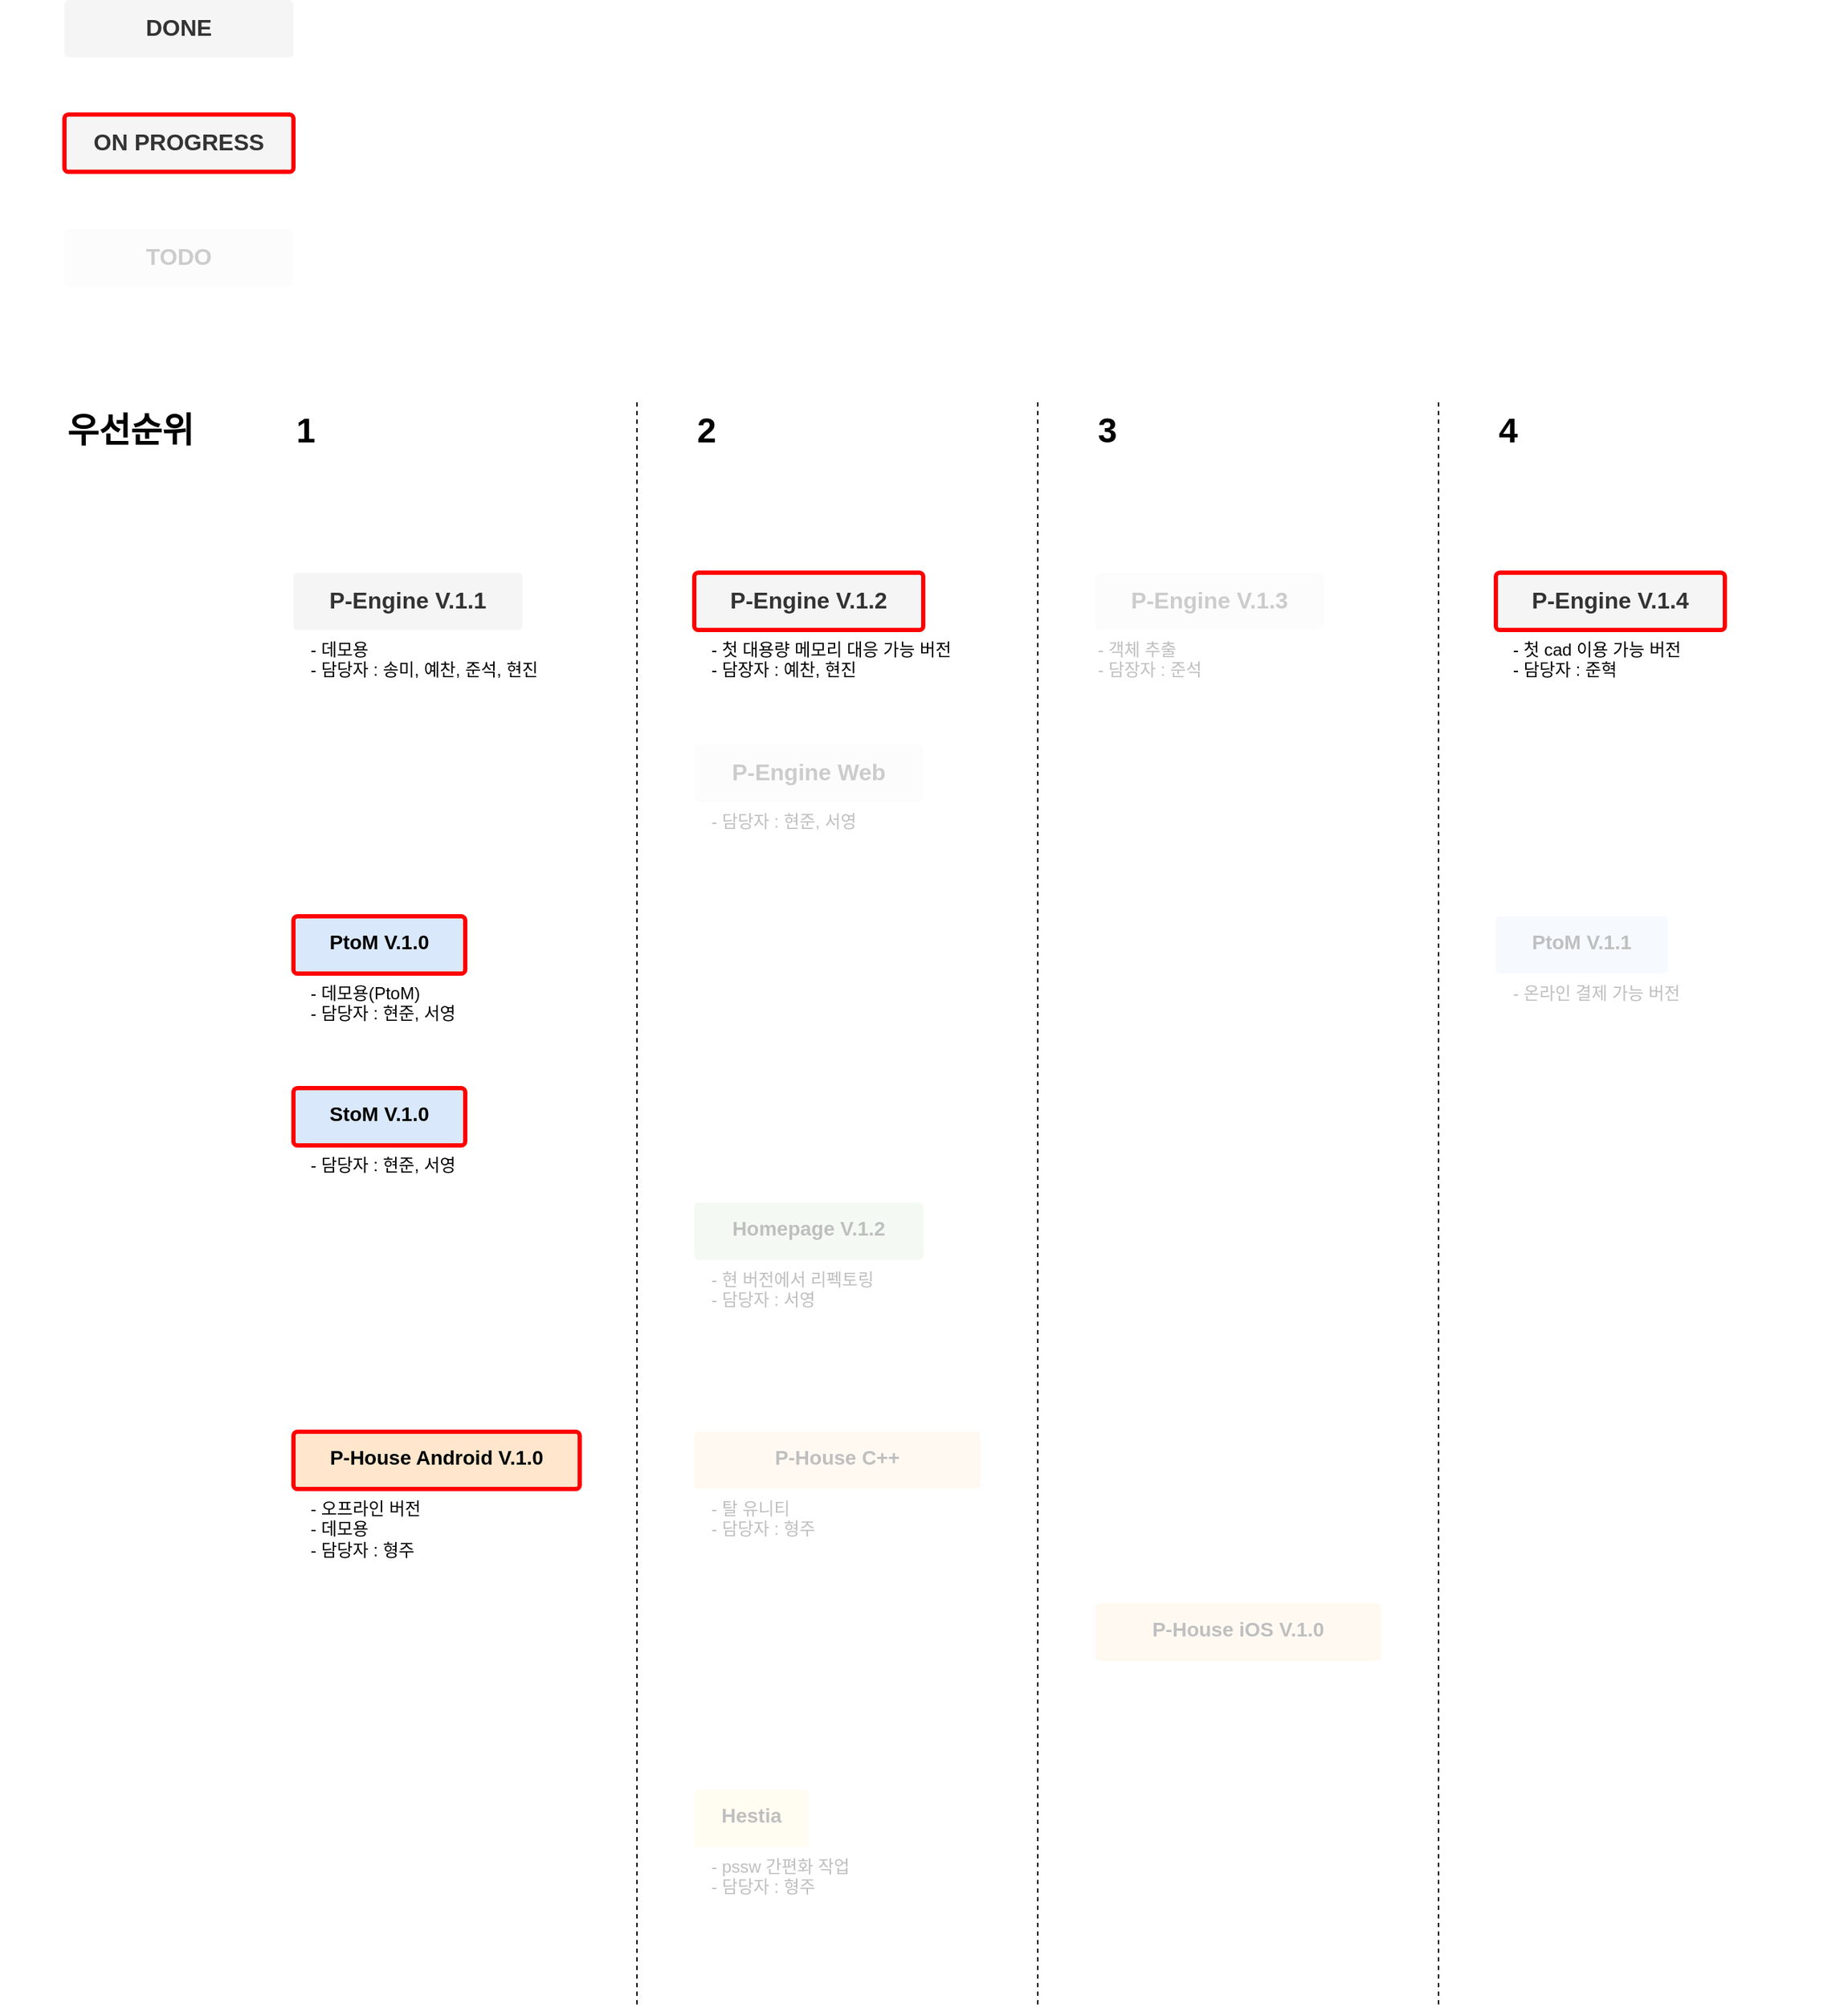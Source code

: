 <mxfile version="24.8.4">
  <diagram id="6a731a19-8d31-9384-78a2-239565b7b9f0" name="Page-1">
    <mxGraphModel dx="1221" dy="725" grid="1" gridSize="10" guides="1" tooltips="1" connect="1" arrows="1" fold="1" page="1" pageScale="1" pageWidth="1169" pageHeight="827" background="none" math="0" shadow="0">
      <root>
        <mxCell id="0" />
        <mxCell id="1" parent="0" />
        <mxCell id="Y3oSdbgFbH8ANZuMdnU9-1774" value="- 객체 추출&lt;br&gt;- 담장자 : 준석" style="text;html=1;align=left;verticalAlign=top;whiteSpace=wrap;rounded=0;" parent="1" vertex="1">
          <mxGeometry x="1000" y="480" width="220" height="30" as="geometry" />
        </mxCell>
        <mxCell id="eiP74IhkcyLnccZgrI5i-1815" value="P-House C++" style="rounded=1;whiteSpace=wrap;html=1;shadow=0;labelBackgroundColor=none;strokeColor=none;strokeWidth=3;fillColor=#ffe6cc;fontFamily=Helvetica;fontSize=14;align=center;spacing=5;fontStyle=1;arcSize=7;perimeterSpacing=2;verticalAlign=top;" parent="1" vertex="1">
          <mxGeometry x="720" y="1040" width="200" height="40" as="geometry" />
        </mxCell>
        <mxCell id="eiP74IhkcyLnccZgrI5i-1816" value="- 탈 유니티&lt;br&gt;- 담당자 : 형주" style="text;html=1;align=left;verticalAlign=top;whiteSpace=wrap;rounded=0;" parent="1" vertex="1">
          <mxGeometry x="730" y="1080" width="220" height="30" as="geometry" />
        </mxCell>
        <mxCell id="eiP74IhkcyLnccZgrI5i-1818" value="&lt;div&gt;- 담당자 : 현준, 서영&lt;/div&gt;" style="text;html=1;align=left;verticalAlign=top;whiteSpace=wrap;rounded=0;" parent="1" vertex="1">
          <mxGeometry x="730" y="600" width="220" height="30" as="geometry" />
        </mxCell>
        <mxCell id="1749" value="P-Engine V.1.1" style="rounded=1;whiteSpace=wrap;html=1;shadow=0;labelBackgroundColor=none;strokeColor=none;strokeWidth=3;fillColor=#f5f5f5;fontFamily=Helvetica;fontSize=16;fontColor=#333333;align=center;fontStyle=1;spacing=5;arcSize=7;perimeterSpacing=2;verticalAlign=top;" parent="1" vertex="1">
          <mxGeometry x="440" y="440" width="160" height="40" as="geometry" />
        </mxCell>
        <mxCell id="1753" value="P-House Android V.1.0" style="rounded=1;whiteSpace=wrap;html=1;shadow=0;labelBackgroundColor=none;strokeColor=#FF0000;strokeWidth=3;fillColor=#ffe6cc;fontFamily=Helvetica;fontSize=14;align=center;spacing=5;fontStyle=1;arcSize=7;perimeterSpacing=2;verticalAlign=top;" parent="1" vertex="1">
          <mxGeometry x="440" y="1040" width="200" height="40" as="geometry" />
        </mxCell>
        <mxCell id="1760" value="Homepage V.1.2" style="rounded=1;whiteSpace=wrap;html=1;shadow=0;labelBackgroundColor=none;strokeColor=none;strokeWidth=3;fillColor=#d5e8d4;fontFamily=Helvetica;fontSize=14;align=center;spacing=5;fontStyle=1;arcSize=7;perimeterSpacing=2;verticalAlign=top;" parent="1" vertex="1">
          <mxGeometry x="720" y="880" width="160" height="40" as="geometry" />
        </mxCell>
        <mxCell id="1764" value="Hestia" style="rounded=1;whiteSpace=wrap;html=1;shadow=0;labelBackgroundColor=none;strokeColor=none;strokeWidth=3;fillColor=#fff2cc;fontFamily=Helvetica;fontSize=14;align=center;spacing=5;fontStyle=1;arcSize=7;perimeterSpacing=2;verticalAlign=top;" parent="1" vertex="1">
          <mxGeometry x="720" y="1290" width="80" height="40" as="geometry" />
        </mxCell>
        <mxCell id="1771" value="PtoM V.1.0" style="rounded=1;whiteSpace=wrap;html=1;shadow=0;labelBackgroundColor=none;strokeColor=#FF0000;strokeWidth=3;fillColor=#dae8fc;fontFamily=Helvetica;fontSize=14;align=center;spacing=5;fontStyle=1;arcSize=7;perimeterSpacing=2;verticalAlign=top;" parent="1" vertex="1">
          <mxGeometry x="440" y="680" width="120" height="40" as="geometry" />
        </mxCell>
        <mxCell id="eiP74IhkcyLnccZgrI5i-1780" value="- 데모용&lt;div&gt;- 담당자 : 송미, 예찬, 준석, 현진&lt;/div&gt;" style="text;html=1;align=left;verticalAlign=top;whiteSpace=wrap;rounded=0;" parent="1" vertex="1">
          <mxGeometry x="450" y="480" width="220" height="30" as="geometry" />
        </mxCell>
        <mxCell id="eiP74IhkcyLnccZgrI5i-1781" value="- 데모용(PtoM)&lt;div&gt;- 담당자 : 현준, 서영&lt;/div&gt;" style="text;html=1;align=left;verticalAlign=top;whiteSpace=wrap;rounded=0;" parent="1" vertex="1">
          <mxGeometry x="450" y="720" width="220" height="30" as="geometry" />
        </mxCell>
        <mxCell id="eiP74IhkcyLnccZgrI5i-1782" value="- 오프라인 버전&lt;div&gt;- 데모용&lt;div&gt;- 담당자 : 형주&lt;/div&gt;&lt;/div&gt;" style="text;html=1;align=left;verticalAlign=top;whiteSpace=wrap;rounded=0;" parent="1" vertex="1">
          <mxGeometry x="450" y="1080" width="220" height="50" as="geometry" />
        </mxCell>
        <mxCell id="eiP74IhkcyLnccZgrI5i-1783" value="P-Engine V.1.4" style="rounded=1;whiteSpace=wrap;html=1;shadow=0;labelBackgroundColor=none;strokeColor=#FF0000;strokeWidth=3;fillColor=#f5f5f5;fontFamily=Helvetica;fontSize=16;fontColor=#333333;align=center;fontStyle=1;spacing=5;arcSize=7;perimeterSpacing=2;verticalAlign=top;" parent="1" vertex="1">
          <mxGeometry x="1280" y="440" width="160" height="40" as="geometry" />
        </mxCell>
        <mxCell id="eiP74IhkcyLnccZgrI5i-1784" value="- 첫 cad 이용 가능 버전&lt;div&gt;- 담당자 : 준혁&lt;/div&gt;" style="text;html=1;align=left;verticalAlign=top;whiteSpace=wrap;rounded=0;" parent="1" vertex="1">
          <mxGeometry x="1290" y="480" width="220" height="30" as="geometry" />
        </mxCell>
        <mxCell id="eiP74IhkcyLnccZgrI5i-1785" value="P-Engine V.1.2" style="rounded=1;whiteSpace=wrap;html=1;shadow=0;labelBackgroundColor=none;strokeColor=#FF0000;strokeWidth=3;fillColor=#f5f5f5;fontFamily=Helvetica;fontSize=16;fontColor=#333333;align=center;fontStyle=1;spacing=5;arcSize=7;perimeterSpacing=2;verticalAlign=top;" parent="1" vertex="1">
          <mxGeometry x="720" y="440" width="160" height="40" as="geometry" />
        </mxCell>
        <mxCell id="eiP74IhkcyLnccZgrI5i-1786" value="- 첫 대용량 메모리 대응 가능 버전&lt;div&gt;- 담장자 : 예찬, 현진&lt;/div&gt;" style="text;html=1;align=left;verticalAlign=top;whiteSpace=wrap;rounded=0;" parent="1" vertex="1">
          <mxGeometry x="730" y="480" width="220" height="30" as="geometry" />
        </mxCell>
        <mxCell id="eiP74IhkcyLnccZgrI5i-1787" value="P-Engine V.1.3" style="rounded=1;whiteSpace=wrap;html=1;shadow=0;labelBackgroundColor=none;strokeColor=none;strokeWidth=3;fillColor=#f5f5f5;fontFamily=Helvetica;fontSize=16;fontColor=#333333;align=center;fontStyle=1;spacing=5;arcSize=7;perimeterSpacing=2;verticalAlign=top;" parent="1" vertex="1">
          <mxGeometry x="1000" y="440" width="160" height="40" as="geometry" />
        </mxCell>
        <mxCell id="eiP74IhkcyLnccZgrI5i-1789" value="PtoM V.1.1" style="rounded=1;whiteSpace=wrap;html=1;shadow=0;labelBackgroundColor=none;strokeColor=none;strokeWidth=3;fillColor=#dae8fc;fontFamily=Helvetica;fontSize=14;align=center;spacing=5;fontStyle=1;arcSize=7;perimeterSpacing=2;verticalAlign=top;" parent="1" vertex="1">
          <mxGeometry x="1280" y="680" width="120" height="40" as="geometry" />
        </mxCell>
        <mxCell id="eiP74IhkcyLnccZgrI5i-1790" value="- 온라인 결제 가능 버전" style="text;html=1;align=left;verticalAlign=top;whiteSpace=wrap;rounded=0;" parent="1" vertex="1">
          <mxGeometry x="1290" y="720" width="220" height="30" as="geometry" />
        </mxCell>
        <mxCell id="eiP74IhkcyLnccZgrI5i-1791" value="StoM V.1.0" style="rounded=1;whiteSpace=wrap;html=1;shadow=0;labelBackgroundColor=none;strokeColor=#FF0000;strokeWidth=3;fillColor=#dae8fc;fontFamily=Helvetica;fontSize=14;align=center;spacing=5;fontStyle=1;arcSize=7;perimeterSpacing=2;verticalAlign=top;" parent="1" vertex="1">
          <mxGeometry x="440" y="800" width="120" height="40" as="geometry" />
        </mxCell>
        <mxCell id="eiP74IhkcyLnccZgrI5i-1792" value="- 담당자 : 현준, 서영" style="text;html=1;align=left;verticalAlign=top;whiteSpace=wrap;rounded=0;" parent="1" vertex="1">
          <mxGeometry x="450" y="840" width="220" height="30" as="geometry" />
        </mxCell>
        <mxCell id="eiP74IhkcyLnccZgrI5i-1793" value="- 현 버전에서 리펙토링&lt;div&gt;&lt;div&gt;- 담당자 : 서영&lt;/div&gt;&lt;/div&gt;" style="text;html=1;align=left;verticalAlign=top;whiteSpace=wrap;rounded=0;" parent="1" vertex="1">
          <mxGeometry x="730" y="920" width="220" height="50" as="geometry" />
        </mxCell>
        <mxCell id="eiP74IhkcyLnccZgrI5i-1794" value="- pssw 간편화 작업&lt;div&gt;&lt;div&gt;- 담당자 : 형주&lt;/div&gt;&lt;/div&gt;" style="text;html=1;align=left;verticalAlign=top;whiteSpace=wrap;rounded=0;" parent="1" vertex="1">
          <mxGeometry x="730" y="1330" width="220" height="50" as="geometry" />
        </mxCell>
        <mxCell id="eiP74IhkcyLnccZgrI5i-1797" value="" style="rounded=0;whiteSpace=wrap;html=1;opacity=75;strokeColor=none;" parent="1" vertex="1">
          <mxGeometry x="985" y="420" width="230" height="100" as="geometry" />
        </mxCell>
        <mxCell id="eiP74IhkcyLnccZgrI5i-1798" value="" style="rounded=0;whiteSpace=wrap;html=1;opacity=75;strokeColor=none;" parent="1" vertex="1">
          <mxGeometry x="700" y="860" width="250" height="100" as="geometry" />
        </mxCell>
        <mxCell id="eiP74IhkcyLnccZgrI5i-1799" value="" style="rounded=0;whiteSpace=wrap;html=1;opacity=75;strokeColor=none;" parent="1" vertex="1">
          <mxGeometry x="695" y="1010" width="250" height="370" as="geometry" />
        </mxCell>
        <mxCell id="eiP74IhkcyLnccZgrI5i-1800" value="" style="rounded=0;whiteSpace=wrap;html=1;opacity=75;strokeColor=none;" parent="1" vertex="1">
          <mxGeometry x="1275" y="660" width="250" height="100" as="geometry" />
        </mxCell>
        <mxCell id="eiP74IhkcyLnccZgrI5i-1801" value="P-Engine Web" style="rounded=1;whiteSpace=wrap;html=1;shadow=0;labelBackgroundColor=none;strokeColor=none;strokeWidth=3;fillColor=#f5f5f5;fontFamily=Helvetica;fontSize=16;fontColor=#333333;align=center;fontStyle=1;spacing=5;arcSize=7;perimeterSpacing=2;verticalAlign=top;" parent="1" vertex="1">
          <mxGeometry x="720" y="560" width="160" height="40" as="geometry" />
        </mxCell>
        <mxCell id="eiP74IhkcyLnccZgrI5i-1802" value="" style="rounded=0;whiteSpace=wrap;html=1;opacity=75;strokeColor=none;" parent="1" vertex="1">
          <mxGeometry x="695" y="540" width="250" height="100" as="geometry" />
        </mxCell>
        <mxCell id="eiP74IhkcyLnccZgrI5i-1803" value="&lt;b&gt;우선순위&amp;nbsp;&lt;/b&gt;" style="text;html=1;align=left;verticalAlign=top;whiteSpace=wrap;rounded=0;fontSize=24;" parent="1" vertex="1">
          <mxGeometry x="280" y="320" width="220" height="30" as="geometry" />
        </mxCell>
        <mxCell id="eiP74IhkcyLnccZgrI5i-1804" value="" style="endArrow=none;dashed=1;html=1;rounded=0;" parent="1" edge="1">
          <mxGeometry width="50" height="50" relative="1" as="geometry">
            <mxPoint x="680" y="1440" as="sourcePoint" />
            <mxPoint x="680" y="320" as="targetPoint" />
          </mxGeometry>
        </mxCell>
        <mxCell id="eiP74IhkcyLnccZgrI5i-1805" value="" style="endArrow=none;dashed=1;html=1;rounded=0;" parent="1" edge="1">
          <mxGeometry width="50" height="50" relative="1" as="geometry">
            <mxPoint x="960" y="1440" as="sourcePoint" />
            <mxPoint x="960" y="320" as="targetPoint" />
          </mxGeometry>
        </mxCell>
        <mxCell id="eiP74IhkcyLnccZgrI5i-1806" value="" style="endArrow=none;dashed=1;html=1;rounded=0;" parent="1" edge="1">
          <mxGeometry width="50" height="50" relative="1" as="geometry">
            <mxPoint x="1240" y="1440" as="sourcePoint" />
            <mxPoint x="1240" y="320" as="targetPoint" />
          </mxGeometry>
        </mxCell>
        <mxCell id="eiP74IhkcyLnccZgrI5i-1807" value="&lt;b&gt;1&lt;/b&gt;" style="text;html=1;align=left;verticalAlign=top;whiteSpace=wrap;rounded=0;fontSize=24;" parent="1" vertex="1">
          <mxGeometry x="440" y="320" width="220" height="30" as="geometry" />
        </mxCell>
        <mxCell id="eiP74IhkcyLnccZgrI5i-1809" value="&lt;b&gt;2&lt;/b&gt;" style="text;html=1;align=left;verticalAlign=top;whiteSpace=wrap;rounded=0;fontSize=24;" parent="1" vertex="1">
          <mxGeometry x="720" y="320" width="220" height="30" as="geometry" />
        </mxCell>
        <mxCell id="eiP74IhkcyLnccZgrI5i-1810" value="ON PROGRESS" style="rounded=1;whiteSpace=wrap;html=1;shadow=0;labelBackgroundColor=none;strokeColor=#FF0000;strokeWidth=3;fillColor=#f5f5f5;fontFamily=Helvetica;fontSize=16;fontColor=#333333;align=center;fontStyle=1;spacing=5;arcSize=7;perimeterSpacing=2;verticalAlign=top;" parent="1" vertex="1">
          <mxGeometry x="280" y="120" width="160" height="40" as="geometry" />
        </mxCell>
        <mxCell id="eiP74IhkcyLnccZgrI5i-1811" value="TODO" style="rounded=1;whiteSpace=wrap;html=1;shadow=0;labelBackgroundColor=none;strokeColor=none;strokeWidth=3;fillColor=#f5f5f5;fontFamily=Helvetica;fontSize=16;fontColor=#333333;align=center;fontStyle=1;spacing=5;arcSize=7;perimeterSpacing=2;verticalAlign=top;" parent="1" vertex="1">
          <mxGeometry x="280" y="200" width="160" height="40" as="geometry" />
        </mxCell>
        <mxCell id="eiP74IhkcyLnccZgrI5i-1812" value="" style="rounded=0;whiteSpace=wrap;html=1;opacity=75;strokeColor=none;" parent="1" vertex="1">
          <mxGeometry x="235" y="170" width="250" height="100" as="geometry" />
        </mxCell>
        <mxCell id="eiP74IhkcyLnccZgrI5i-1813" value="&lt;b&gt;3&lt;/b&gt;" style="text;html=1;align=left;verticalAlign=top;whiteSpace=wrap;rounded=0;fontSize=24;" parent="1" vertex="1">
          <mxGeometry x="1000" y="320" width="220" height="30" as="geometry" />
        </mxCell>
        <mxCell id="eiP74IhkcyLnccZgrI5i-1814" value="&lt;b&gt;4&lt;/b&gt;" style="text;html=1;align=left;verticalAlign=top;whiteSpace=wrap;rounded=0;fontSize=24;" parent="1" vertex="1">
          <mxGeometry x="1280" y="320" width="220" height="30" as="geometry" />
        </mxCell>
        <mxCell id="eiP74IhkcyLnccZgrI5i-1817" value="P-House iOS V.1.0" style="rounded=1;whiteSpace=wrap;html=1;shadow=0;labelBackgroundColor=none;strokeColor=none;strokeWidth=3;fillColor=#ffe6cc;fontFamily=Helvetica;fontSize=14;align=center;spacing=5;fontStyle=1;arcSize=7;perimeterSpacing=2;verticalAlign=top;" parent="1" vertex="1">
          <mxGeometry x="1000" y="1160" width="200" height="40" as="geometry" />
        </mxCell>
        <mxCell id="eiP74IhkcyLnccZgrI5i-1819" value="" style="rounded=0;whiteSpace=wrap;html=1;opacity=75;strokeColor=none;" parent="1" vertex="1">
          <mxGeometry x="975" y="1130" width="250" height="130" as="geometry" />
        </mxCell>
        <mxCell id="Y3oSdbgFbH8ANZuMdnU9-1771" value="DONE" style="rounded=1;whiteSpace=wrap;html=1;shadow=0;labelBackgroundColor=none;strokeColor=none;strokeWidth=3;fillColor=#f5f5f5;fontFamily=Helvetica;fontSize=16;fontColor=#333333;align=center;fontStyle=1;spacing=5;arcSize=7;perimeterSpacing=2;verticalAlign=top;" parent="1" vertex="1">
          <mxGeometry x="280" y="40" width="160" height="40" as="geometry" />
        </mxCell>
      </root>
    </mxGraphModel>
  </diagram>
</mxfile>
